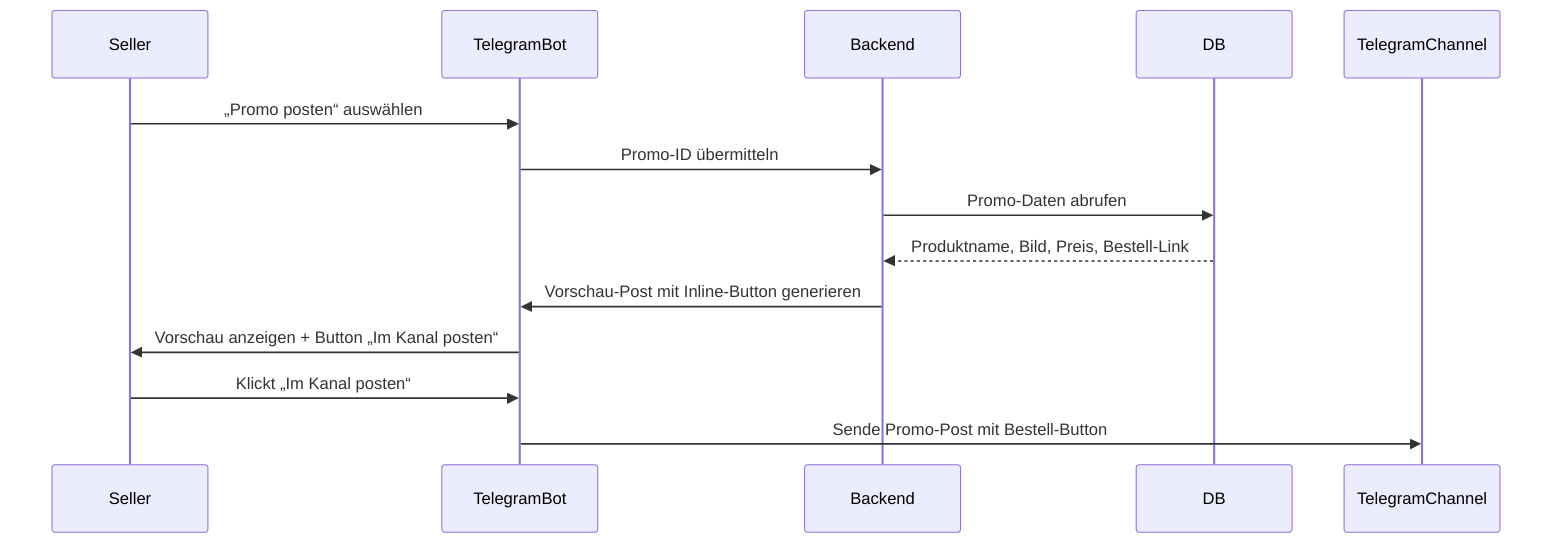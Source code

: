 sequenceDiagram
participant Seller
participant TelegramBot
participant Backend
participant DB
participant TelegramChannel

    Seller->>TelegramBot: „Promo posten“ auswählen
    TelegramBot->>Backend: Promo-ID übermitteln
    Backend->>DB: Promo-Daten abrufen
    DB-->>Backend: Produktname, Bild, Preis, Bestell-Link
    Backend->>TelegramBot: Vorschau-Post mit Inline-Button generieren
    TelegramBot->>Seller: Vorschau anzeigen + Button „Im Kanal posten“
    Seller->>TelegramBot: Klickt „Im Kanal posten“
    TelegramBot->>TelegramChannel: Sende Promo-Post mit Bestell-Button